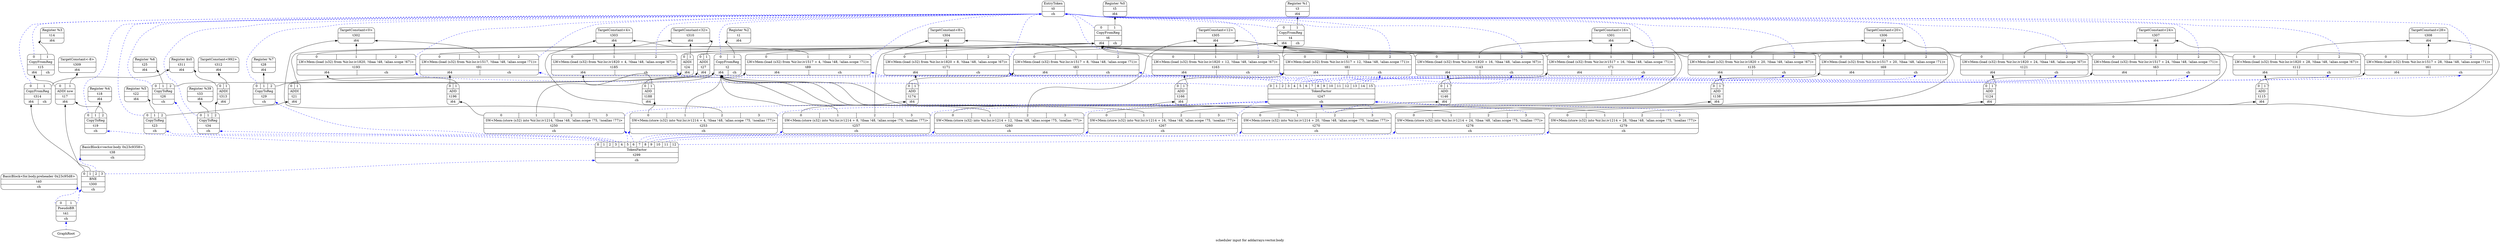 digraph "scheduler input for addarrays:vector.body" {
	rankdir="BT";
	label="scheduler input for addarrays:vector.body";

	Node0x22e2ee8 [shape=record,shape=Mrecord,label="{EntryToken|t0|{<d0>ch}}"];
	Node0x2395390 [shape=record,shape=Mrecord,label="{Register %2|t1|{<d0>i64}}"];
	Node0x2395738 [shape=record,shape=Mrecord,label="{Register %1|t3|{<d0>i64}}"];
	Node0x23a6a78 [shape=record,shape=Mrecord,label="{Register %0|t5|{<d0>i64}}"];
	Node0x23c2a88 [shape=record,shape=Mrecord,label="{Register %3|t14|{<d0>i64}}"];
	Node0x23ed1b0 [shape=record,shape=Mrecord,label="{Register %4|t18|{<d0>i64}}"];
	Node0x23f0eb0 [shape=record,shape=Mrecord,label="{Register %5|t22|{<d0>i64}}"];
	Node0x23b4638 [shape=record,shape=Mrecord,label="{Register %6|t25|{<d0>i64}}"];
	Node0x23c2818 [shape=record,shape=Mrecord,label="{Register %7|t28|{<d0>i64}}"];
	Node0x23ea768 [shape=record,shape=Mrecord,label="{Register %39|t33|{<d0>i64}}"];
	Node0x23a5e48 [shape=record,shape=Mrecord,label="{BasicBlock\<vector.body 0x23c9358\>|t38|{<d0>ch}}"];
	Node0x23ea908 [shape=record,shape=Mrecord,label="{BasicBlock\<for.body.preheader 0x23c95d8\>|t40|{<d0>ch}}"];
	Node0x23e8a20 [shape=record,shape=Mrecord,label="{{<s0>0|<s1>1}|CopyFromReg|t2|{<d0>i64|<d1>ch}}"];
	Node0x23e8a20:s0 -> Node0x22e2ee8:d0[color=blue,style=dashed];
	Node0x23e8a20:s1 -> Node0x2395390:d0;
	Node0x23ea698 [shape=record,shape=Mrecord,label="{{<s0>0|<s1>1}|CopyFromReg|t4|{<d0>i64|<d1>ch}}"];
	Node0x23ea698:s0 -> Node0x22e2ee8:d0[color=blue,style=dashed];
	Node0x23ea698:s1 -> Node0x2395738:d0;
	Node0x23a5de0 [shape=record,shape=Mrecord,label="{{<s0>0|<s1>1}|CopyFromReg|t6|{<d0>i64|<d1>ch}}"];
	Node0x23a5de0:s0 -> Node0x22e2ee8:d0[color=blue,style=dashed];
	Node0x23a5de0:s1 -> Node0x23a6a78:d0;
	Node0x23e8f00 [shape=record,shape=Mrecord,label="{{<s0>0|<s1>1}|CopyFromReg|t15|{<d0>i64|<d1>ch}}"];
	Node0x23e8f00:s0 -> Node0x22e2ee8:d0[color=blue,style=dashed];
	Node0x23e8f00:s1 -> Node0x23c2a88:d0;
	Node0x23ab198 [shape=record,shape=Mrecord,label="{{<s0>0|<s1>1|<s2>2}|CopyToReg|t34|{<d0>ch}}"];
	Node0x23ab198:s0 -> Node0x22e2ee8:d0[color=blue,style=dashed];
	Node0x23ab198:s1 -> Node0x23ea768:d0;
	Node0x23ab198:s2 -> Node0x23f3070:d0;
	Node0x23c4838 [shape=record,shape=Mrecord,label="{{<s0>0|<s1>1}|ADDI|t21|{<d0>i64}}"];
	Node0x23c4838:s0 -> Node0x23e8a20:d0;
	Node0x23c4838:s1 -> Node0x23e8f68:d0;
	Node0x23b2958 [shape=record,shape=Mrecord,label="{{<s0>0|<s1>1|<s2>2}|LW\<Mem:(load (s32) from %ir.lsr.iv1517, !tbaa !48, !alias.scope !71)\>|t91|{<d0>i64|<d1>ch}}"];
	Node0x23b2958:s0 -> Node0x23ea698:d0;
	Node0x23b2958:s1 -> Node0x23f2cc8:d0;
	Node0x23b2958:s2 -> Node0x22e2ee8:d0[color=blue,style=dashed];
	Node0x23c26e0 [shape=record,shape=Mrecord,label="{{<s0>0|<s1>1}|ADDI|t24|{<d0>i64}}"];
	Node0x23c26e0:s0 -> Node0x23ea698:d0;
	Node0x23c26e0:s1 -> Node0x23e8f68:d0;
	Node0x23c43c0 [shape=record,shape=Mrecord,label="{{<s0>0|<s1>1|<s2>2}|LW\<Mem:(load (s32) from %ir.lsr.iv1820, !tbaa !48, !alias.scope !67)\>|t193|{<d0>i64|<d1>ch}}"];
	Node0x23c43c0:s0 -> Node0x23a5de0:d0;
	Node0x23c43c0:s1 -> Node0x23f2cc8:d0;
	Node0x23c43c0:s2 -> Node0x22e2ee8:d0[color=blue,style=dashed];
	Node0x23b2410 [shape=record,shape=Mrecord,label="{{<s0>0|<s1>1}|ADDI|t27|{<d0>i64}}"];
	Node0x23b2410:s0 -> Node0x23a5de0:d0;
	Node0x23b2410:s1 -> Node0x23e8f68:d0;
	Node0x239b630 [shape=record,shape=Mrecord,label="{{<s0>0|<s1>1}|ADDI nsw|t17|{<d0>i64}}"];
	Node0x239b630:s0 -> Node0x23e8f00:d0;
	Node0x239b630:s1 -> Node0x23c6650:d0;
	Node0x23b7460 [shape=record,shape=Mrecord,label="{{<s0>0|<s1>1|<s2>2}|CopyToReg|t23|{<d0>ch}}"];
	Node0x23b7460:s0 -> Node0x22e2ee8:d0[color=blue,style=dashed];
	Node0x23b7460:s1 -> Node0x23f0eb0:d0;
	Node0x23b7460:s2 -> Node0x23c4838:d0;
	Node0x23eaaa8 [shape=record,shape=Mrecord,label="{{<s0>0|<s1>1|<s2>2}|LW\<Mem:(load (s32) from %ir.lsr.iv1517 + 24, !tbaa !48, !alias.scope !71)\>|t63|{<d0>i64|<d1>ch}}"];
	Node0x23eaaa8:s0 -> Node0x23ea698:d0;
	Node0x23eaaa8:s1 -> Node0x23bb438:d0;
	Node0x23eaaa8:s2 -> Node0x22e2ee8:d0[color=blue,style=dashed];
	Node0x23b0528 [shape=record,shape=Mrecord,label="{{<s0>0|<s1>1|<s2>2}|LW\<Mem:(load (s32) from %ir.lsr.iv1517 + 28, !tbaa !48, !alias.scope !71)\>|t61|{<d0>i64|<d1>ch}}"];
	Node0x23b0528:s0 -> Node0x23ea698:d0;
	Node0x23b0528:s1 -> Node0x23b04c0:d0;
	Node0x23b0528:s2 -> Node0x22e2ee8:d0[color=blue,style=dashed];
	Node0x23bdc10 [shape=record,shape=Mrecord,label="{{<s0>0|<s1>1|<s2>2}|LW\<Mem:(load (s32) from %ir.lsr.iv1517 + 20, !tbaa !48, !alias.scope !71)\>|t69|{<d0>i64|<d1>ch}}"];
	Node0x23bdc10:s0 -> Node0x23ea698:d0;
	Node0x23bdc10:s1 -> Node0x23ece08:d0;
	Node0x23bdc10:s2 -> Node0x22e2ee8:d0[color=blue,style=dashed];
	Node0x23b2a28 [shape=record,shape=Mrecord,label="{{<s0>0|<s1>1|<s2>2}|LW\<Mem:(load (s32) from %ir.lsr.iv1517 + 12, !tbaa !48, !alias.scope !71)\>|t81|{<d0>i64|<d1>ch}}"];
	Node0x23b2a28:s0 -> Node0x23ea698:d0;
	Node0x23b2a28:s1 -> Node0x23ed488:d0;
	Node0x23b2a28:s2 -> Node0x22e2ee8:d0[color=blue,style=dashed];
	Node0x23aaff8 [shape=record,shape=Mrecord,label="{{<s0>0|<s1>1|<s2>2}|LW\<Mem:(load (s32) from %ir.lsr.iv1517 + 4, !tbaa !48, !alias.scope !71)\>|t89|{<d0>i64|<d1>ch}}"];
	Node0x23aaff8:s0 -> Node0x23ea698:d0;
	Node0x23aaff8:s1 -> Node0x23cd7d8:d0;
	Node0x23aaff8:s2 -> Node0x22e2ee8:d0[color=blue,style=dashed];
	Node0x23a5ca8 [shape=record,shape=Mrecord,label="{{<s0>0|<s1>1|<s2>2}|LW\<Mem:(load (s32) from %ir.lsr.iv1517 + 8, !tbaa !48, !alias.scope !71)\>|t83|{<d0>i64|<d1>ch}}"];
	Node0x23a5ca8:s0 -> Node0x23ea698:d0;
	Node0x23a5ca8:s1 -> Node0x23c3da8:d0;
	Node0x23a5ca8:s2 -> Node0x22e2ee8:d0[color=blue,style=dashed];
	Node0x2390878 [shape=record,shape=Mrecord,label="{{<s0>0|<s1>1|<s2>2}|LW\<Mem:(load (s32) from %ir.lsr.iv1517 + 16, !tbaa !48, !alias.scope !71)\>|t71|{<d0>i64|<d1>ch}}"];
	Node0x2390878:s0 -> Node0x23ea698:d0;
	Node0x2390878:s1 -> Node0x23e93e0:d0;
	Node0x2390878:s2 -> Node0x22e2ee8:d0[color=blue,style=dashed];
	Node0x238d100 [shape=record,shape=Mrecord,label="{{<s0>0|<s1>1|<s2>2}|CopyToReg|t26|{<d0>ch}}"];
	Node0x238d100:s0 -> Node0x22e2ee8:d0[color=blue,style=dashed];
	Node0x238d100:s1 -> Node0x23b4638:d0;
	Node0x238d100:s2 -> Node0x23c26e0:d0;
	Node0x23aabe8 [shape=record,shape=Mrecord,label="{{<s0>0|<s1>1|<s2>2}|LW\<Mem:(load (s32) from %ir.lsr.iv1820 + 24, !tbaa !48, !alias.scope !67)\>|t121|{<d0>i64|<d1>ch}}"];
	Node0x23aabe8:s0 -> Node0x23a5de0:d0;
	Node0x23aabe8:s1 -> Node0x23bb438:d0;
	Node0x23aabe8:s2 -> Node0x22e2ee8:d0[color=blue,style=dashed];
	Node0x23a63f8 [shape=record,shape=Mrecord,label="{{<s0>0|<s1>1|<s2>2}|LW\<Mem:(load (s32) from %ir.lsr.iv1820 + 28, !tbaa !48, !alias.scope !67)\>|t112|{<d0>i64|<d1>ch}}"];
	Node0x23a63f8:s0 -> Node0x23a5de0:d0;
	Node0x23a63f8:s1 -> Node0x23b04c0:d0;
	Node0x23a63f8:s2 -> Node0x22e2ee8:d0[color=blue,style=dashed];
	Node0x23bbbf0 [shape=record,shape=Mrecord,label="{{<s0>0|<s1>1|<s2>2}|LW\<Mem:(load (s32) from %ir.lsr.iv1820 + 20, !tbaa !48, !alias.scope !67)\>|t135|{<d0>i64|<d1>ch}}"];
	Node0x23bbbf0:s0 -> Node0x23a5de0:d0;
	Node0x23bbbf0:s1 -> Node0x23ece08:d0;
	Node0x23bbbf0:s2 -> Node0x22e2ee8:d0[color=blue,style=dashed];
	Node0x23a96c0 [shape=record,shape=Mrecord,label="{{<s0>0|<s1>1|<s2>2}|LW\<Mem:(load (s32) from %ir.lsr.iv1820 + 12, !tbaa !48, !alias.scope !67)\>|t163|{<d0>i64|<d1>ch}}"];
	Node0x23a96c0:s0 -> Node0x23a5de0:d0;
	Node0x23a96c0:s1 -> Node0x23ed488:d0;
	Node0x23a96c0:s2 -> Node0x22e2ee8:d0[color=blue,style=dashed];
	Node0x23a9110 [shape=record,shape=Mrecord,label="{{<s0>0|<s1>1}|ADD|t196|{<d0>i64}}"];
	Node0x23a9110:s0 -> Node0x23b2958:d0;
	Node0x23a9110:s1 -> Node0x23c43c0:d0;
	Node0x23a9380 [shape=record,shape=Mrecord,label="{{<s0>0|<s1>1|<s2>2}|LW\<Mem:(load (s32) from %ir.lsr.iv1820 + 4, !tbaa !48, !alias.scope !67)\>|t185|{<d0>i64|<d1>ch}}"];
	Node0x23a9380:s0 -> Node0x23a5de0:d0;
	Node0x23a9380:s1 -> Node0x23cd7d8:d0;
	Node0x23a9380:s2 -> Node0x22e2ee8:d0[color=blue,style=dashed];
	Node0x23c47d0 [shape=record,shape=Mrecord,label="{{<s0>0|<s1>1|<s2>2}|LW\<Mem:(load (s32) from %ir.lsr.iv1820 + 8, !tbaa !48, !alias.scope !67)\>|t171|{<d0>i64|<d1>ch}}"];
	Node0x23c47d0:s0 -> Node0x23a5de0:d0;
	Node0x23c47d0:s1 -> Node0x23c3da8:d0;
	Node0x23c47d0:s2 -> Node0x22e2ee8:d0[color=blue,style=dashed];
	Node0x23a6120 [shape=record,shape=Mrecord,label="{{<s0>0|<s1>1|<s2>2}|LW\<Mem:(load (s32) from %ir.lsr.iv1820 + 16, !tbaa !48, !alias.scope !67)\>|t143|{<d0>i64|<d1>ch}}"];
	Node0x23a6120:s0 -> Node0x23a5de0:d0;
	Node0x23a6120:s1 -> Node0x23e93e0:d0;
	Node0x23a6120:s2 -> Node0x22e2ee8:d0[color=blue,style=dashed];
	Node0x23eac48 [shape=record,shape=Mrecord,label="{{<s0>0|<s1>1|<s2>2}|CopyToReg|t29|{<d0>ch}}"];
	Node0x23eac48:s0 -> Node0x22e2ee8:d0[color=blue,style=dashed];
	Node0x23eac48:s1 -> Node0x23c2818:d0;
	Node0x23eac48:s2 -> Node0x23b2410:d0;
	Node0x23b4840 [shape=record,shape=Mrecord,label="{{<s0>0|<s1>1|<s2>2}|CopyToReg|t19|{<d0>ch}}"];
	Node0x23b4840:s0 -> Node0x22e2ee8:d0[color=blue,style=dashed];
	Node0x23b4840:s1 -> Node0x23ed1b0:d0;
	Node0x23b4840:s2 -> Node0x239b630:d0;
	Node0x23b23a8 [shape=record,shape=Mrecord,label="{{<s0>0|<s1>1}|ADD|t124|{<d0>i64}}"];
	Node0x23b23a8:s0 -> Node0x23eaaa8:d0;
	Node0x23b23a8:s1 -> Node0x23aabe8:d0;
	Node0x23a4648 [shape=record,shape=Mrecord,label="{{<s0>0|<s1>1}|ADD|t115|{<d0>i64}}"];
	Node0x23a4648:s0 -> Node0x23b0528:d0;
	Node0x23a4648:s1 -> Node0x23a63f8:d0;
	Node0x23b7120 [shape=record,shape=Mrecord,label="{{<s0>0|<s1>1}|ADD|t138|{<d0>i64}}"];
	Node0x23b7120:s0 -> Node0x23bdc10:d0;
	Node0x23b7120:s1 -> Node0x23bbbf0:d0;
	Node0x23be5d0 [shape=record,shape=Mrecord,label="{{<s0>0|<s1>1}|ADD|t166|{<d0>i64}}"];
	Node0x23be5d0:s0 -> Node0x23b2a28:d0;
	Node0x23be5d0:s1 -> Node0x23a96c0:d0;
	Node0x23ce470 [shape=record,shape=Mrecord,label="{{<s0>0|<s1>1}|ADD|t188|{<d0>i64}}"];
	Node0x23ce470:s0 -> Node0x23aaff8:d0;
	Node0x23ce470:s1 -> Node0x23a9380:d0;
	Node0x239aee0 [shape=record,shape=Mrecord,label="{{<s0>0|<s1>1}|ADD|t174|{<d0>i64}}"];
	Node0x239aee0:s0 -> Node0x23a5ca8:d0;
	Node0x239aee0:s1 -> Node0x23c47d0:d0;
	Node0x2395328 [shape=record,shape=Mrecord,label="{{<s0>0|<s1>1|<s2>2|<s3>3|<s4>4|<s5>5|<s6>6|<s7>7|<s8>8|<s9>9|<s10>10|<s11>11|<s12>12|<s13>13|<s14>14|<s15>15}|TokenFactor|t247|{<d0>ch}}"];
	Node0x2395328:s0 -> Node0x23c43c0:d1[color=blue,style=dashed];
	Node0x2395328:s1 -> Node0x23a9380:d1[color=blue,style=dashed];
	Node0x2395328:s2 -> Node0x23c47d0:d1[color=blue,style=dashed];
	Node0x2395328:s3 -> Node0x23a96c0:d1[color=blue,style=dashed];
	Node0x2395328:s4 -> Node0x23a6120:d1[color=blue,style=dashed];
	Node0x2395328:s5 -> Node0x23bbbf0:d1[color=blue,style=dashed];
	Node0x2395328:s6 -> Node0x23aabe8:d1[color=blue,style=dashed];
	Node0x2395328:s7 -> Node0x23a63f8:d1[color=blue,style=dashed];
	Node0x2395328:s8 -> Node0x23b2958:d1[color=blue,style=dashed];
	Node0x2395328:s9 -> Node0x23aaff8:d1[color=blue,style=dashed];
	Node0x2395328:s10 -> Node0x23a5ca8:d1[color=blue,style=dashed];
	Node0x2395328:s11 -> Node0x23b2a28:d1[color=blue,style=dashed];
	Node0x2395328:s12 -> Node0x2390878:d1[color=blue,style=dashed];
	Node0x2395328:s13 -> Node0x23bdc10:d1[color=blue,style=dashed];
	Node0x2395328:s14 -> Node0x23eaaa8:d1[color=blue,style=dashed];
	Node0x2395328:s15 -> Node0x23b0528:d1[color=blue,style=dashed];
	Node0x23cdf28 [shape=record,shape=Mrecord,label="{{<s0>0|<s1>1}|ADD|t146|{<d0>i64}}"];
	Node0x23cdf28:s0 -> Node0x2390878:d0;
	Node0x23cdf28:s1 -> Node0x23a6120:d0;
	Node0x23ecda0 [shape=record,shape=Mrecord,label="{{<s0>0|<s1>1|<s2>2|<s3>3}|SW\<Mem:(store (s32) into %ir.lsr.iv1214 + 28, !tbaa !48, !alias.scope !75, !noalias !77)\>|t279|{<d0>ch}}"];
	Node0x23ecda0:s0 -> Node0x23a4648:d0;
	Node0x23ecda0:s1 -> Node0x23e8a20:d0;
	Node0x23ecda0:s2 -> Node0x23b04c0:d0;
	Node0x23ecda0:s3 -> Node0x2395328:d0[color=blue,style=dashed];
	Node0x2390260 [shape=record,shape=Mrecord,label="{{<s0>0|<s1>1|<s2>2|<s3>3}|SW\<Mem:(store (s32) into %ir.lsr.iv1214 + 24, !tbaa !48, !alias.scope !75, !noalias !77)\>|t276|{<d0>ch}}"];
	Node0x2390260:s0 -> Node0x23b23a8:d0;
	Node0x2390260:s1 -> Node0x23e8a20:d0;
	Node0x2390260:s2 -> Node0x23bb438:d0;
	Node0x2390260:s3 -> Node0x2395328:d0[color=blue,style=dashed];
	Node0x23ce060 [shape=record,shape=Mrecord,label="{{<s0>0|<s1>1|<s2>2|<s3>3}|SW\<Mem:(store (s32) into %ir.lsr.iv1214 + 20, !tbaa !48, !alias.scope !75, !noalias !77)\>|t270|{<d0>ch}}"];
	Node0x23ce060:s0 -> Node0x23b7120:d0;
	Node0x23ce060:s1 -> Node0x23e8a20:d0;
	Node0x23ce060:s2 -> Node0x23ece08:d0;
	Node0x23ce060:s3 -> Node0x2395328:d0[color=blue,style=dashed];
	Node0x23b28f0 [shape=record,shape=Mrecord,label="{{<s0>0|<s1>1|<s2>2|<s3>3}|SW\<Mem:(store (s32) into %ir.lsr.iv1214 + 12, !tbaa !48, !alias.scope !75, !noalias !77)\>|t260|{<d0>ch}}"];
	Node0x23b28f0:s0 -> Node0x23be5d0:d0;
	Node0x23b28f0:s1 -> Node0x23e8a20:d0;
	Node0x23b28f0:s2 -> Node0x23ed488:d0;
	Node0x23b28f0:s3 -> Node0x2395328:d0[color=blue,style=dashed];
	Node0x23b9480 [shape=record,shape=Mrecord,label="{{<s0>0|<s1>1|<s2>2|<s3>3}|SW\<Mem:(store (s32) into %ir.lsr.iv1214 + 8, !tbaa !48, !alias.scope !75, !noalias !77)\>|t257|{<d0>ch}}"];
	Node0x23b9480:s0 -> Node0x239aee0:d0;
	Node0x23b9480:s1 -> Node0x23e8a20:d0;
	Node0x23b9480:s2 -> Node0x23c3da8:d0;
	Node0x23b9480:s3 -> Node0x2395328:d0[color=blue,style=dashed];
	Node0x23be708 [shape=record,shape=Mrecord,label="{{<s0>0|<s1>1|<s2>2|<s3>3}|SW\<Mem:(store (s32) into %ir.lsr.iv1214 + 4, !tbaa !48, !alias.scope !75, !noalias !77)\>|t253|{<d0>ch}}"];
	Node0x23be708:s0 -> Node0x23ce470:d0;
	Node0x23be708:s1 -> Node0x23e8a20:d0;
	Node0x23be708:s2 -> Node0x23cd7d8:d0;
	Node0x23be708:s3 -> Node0x2395328:d0[color=blue,style=dashed];
	Node0x23cdec0 [shape=record,shape=Mrecord,label="{{<s0>0|<s1>1|<s2>2|<s3>3}|SW\<Mem:(store (s32) into %ir.lsr.iv1214, !tbaa !48, !alias.scope !75, !noalias !77)\>|t250|{<d0>ch}}"];
	Node0x23cdec0:s0 -> Node0x23a9110:d0;
	Node0x23cdec0:s1 -> Node0x23e8a20:d0;
	Node0x23cdec0:s2 -> Node0x23f2cc8:d0;
	Node0x23cdec0:s3 -> Node0x2395328:d0[color=blue,style=dashed];
	Node0x23e91d8 [shape=record,shape=Mrecord,label="{{<s0>0|<s1>1|<s2>2|<s3>3}|SW\<Mem:(store (s32) into %ir.lsr.iv1214 + 16, !tbaa !48, !alias.scope !75, !noalias !77)\>|t267|{<d0>ch}}"];
	Node0x23e91d8:s0 -> Node0x23cdf28:d0;
	Node0x23e91d8:s1 -> Node0x23e8a20:d0;
	Node0x23e91d8:s2 -> Node0x23e93e0:d0;
	Node0x23e91d8:s3 -> Node0x2395328:d0[color=blue,style=dashed];
	Node0x23b9bd0 [shape=record,shape=Mrecord,label="{{<s0>0|<s1>1|<s2>2|<s3>3|<s4>4|<s5>5|<s6>6|<s7>7|<s8>8|<s9>9|<s10>10|<s11>11|<s12>12}|TokenFactor|t299|{<d0>ch}}"];
	Node0x23b9bd0:s0 -> Node0x23b4840:d0[color=blue,style=dashed];
	Node0x23b9bd0:s1 -> Node0x23b7460:d0[color=blue,style=dashed];
	Node0x23b9bd0:s2 -> Node0x238d100:d0[color=blue,style=dashed];
	Node0x23b9bd0:s3 -> Node0x23eac48:d0[color=blue,style=dashed];
	Node0x23b9bd0:s4 -> Node0x23ab198:d0[color=blue,style=dashed];
	Node0x23b9bd0:s5 -> Node0x23cdec0:d0[color=blue,style=dashed];
	Node0x23b9bd0:s6 -> Node0x23be708:d0[color=blue,style=dashed];
	Node0x23b9bd0:s7 -> Node0x23b9480:d0[color=blue,style=dashed];
	Node0x23b9bd0:s8 -> Node0x23b28f0:d0[color=blue,style=dashed];
	Node0x23b9bd0:s9 -> Node0x23e91d8:d0[color=blue,style=dashed];
	Node0x23b9bd0:s10 -> Node0x23ce060:d0[color=blue,style=dashed];
	Node0x23b9bd0:s11 -> Node0x2390260:d0[color=blue,style=dashed];
	Node0x23b9bd0:s12 -> Node0x23ecda0:d0[color=blue,style=dashed];
	Node0x23a8d00 [shape=record,shape=Mrecord,label="{{<s0>0|<s1>1|<s2>2|<s3>3}|BNE|t300|{<d0>ch}}"];
	Node0x23a8d00:s0 -> Node0x239b630:d0;
	Node0x23a8d00:s1 -> Node0x23c2470:d0;
	Node0x23a8d00:s2 -> Node0x23a5e48:d0[color=blue,style=dashed];
	Node0x23a8d00:s3 -> Node0x23b9bd0:d0[color=blue,style=dashed];
	Node0x23c22d0 [shape=record,shape=Mrecord,label="{{<s0>0|<s1>1}|PseudoBR|t41|{<d0>ch}}"];
	Node0x23c22d0:s0 -> Node0x23ea908:d0[color=blue,style=dashed];
	Node0x23c22d0:s1 -> Node0x23a8d00:d0[color=blue,style=dashed];
	Node0x23e93e0 [shape=record,shape=Mrecord,label="{TargetConstant\<16\>|t301|{<d0>i64}}"];
	Node0x23f2cc8 [shape=record,shape=Mrecord,label="{TargetConstant\<0\>|t302|{<d0>i64}}"];
	Node0x23cd7d8 [shape=record,shape=Mrecord,label="{TargetConstant\<4\>|t303|{<d0>i64}}"];
	Node0x23c3da8 [shape=record,shape=Mrecord,label="{TargetConstant\<8\>|t304|{<d0>i64}}"];
	Node0x23ed488 [shape=record,shape=Mrecord,label="{TargetConstant\<12\>|t305|{<d0>i64}}"];
	Node0x23ece08 [shape=record,shape=Mrecord,label="{TargetConstant\<20\>|t306|{<d0>i64}}"];
	Node0x23bb438 [shape=record,shape=Mrecord,label="{TargetConstant\<24\>|t307|{<d0>i64}}"];
	Node0x23b04c0 [shape=record,shape=Mrecord,label="{TargetConstant\<28\>|t308|{<d0>i64}}"];
	Node0x23c6650 [shape=record,shape=Mrecord,label="{TargetConstant\<-8\>|t309|{<d0>i64}}"];
	Node0x23e8f68 [shape=record,shape=Mrecord,label="{TargetConstant\<32\>|t310|{<d0>i64}}"];
	Node0x23cdb80 [shape=record,shape=Mrecord,label="{Register $x0|t311|{<d0>i64}}"];
	Node0x23a3ef8 [shape=record,shape=Mrecord,label="{TargetConstant\<992\>|t312|{<d0>i64}}"];
	Node0x23f3070 [shape=record,shape=Mrecord,label="{{<s0>0|<s1>1}|ADDI|t313|{<d0>i64}}"];
	Node0x23f3070:s0 -> Node0x23cdb80:d0;
	Node0x23f3070:s1 -> Node0x23a3ef8:d0;
	Node0x23c2470 [shape=record,shape=Mrecord,label="{{<s0>0|<s1>1}|CopyFromReg|t314|{<d0>i64|<d1>ch}}"];
	Node0x23c2470:s0 -> Node0x22e2ee8:d0[color=blue,style=dashed];
	Node0x23c2470:s1 -> Node0x23cdb80:d0;
	Node0x0[ plaintext=circle, label ="GraphRoot"];
	Node0x0 -> Node0x23c22d0:d0[color=blue,style=dashed];
}
